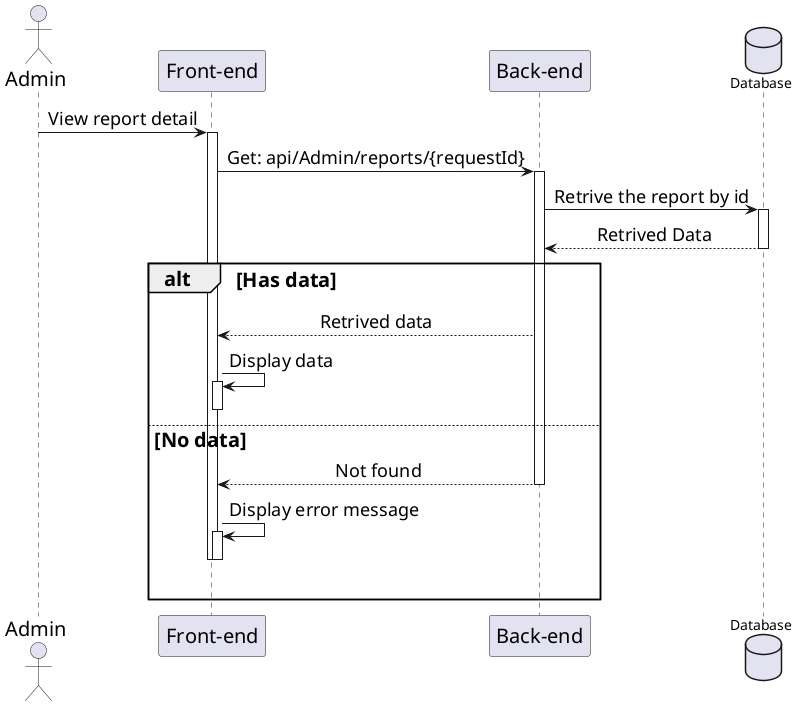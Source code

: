 @startuml ViewReportDetail
skinparam sequenceMessageAlign center
skinparam sequenceGroupFontSize 20
skinparam sequenceGroupHeaderFontSize 20
skinparam sequence {
    ParticipantFontSize 20
    ActorFontSize 20
    DatabaseFontSize 20
    ArrowFontSize 18
} 
actor Admin as user
participant "Front-end" as client
participant "Back-end" as server 
database "Database" as db

user -> client++ : View report detail
client -> server++ : Get: api/Admin/reports/{requestId}
server -> db++ : Retrive the report by id
db --> server : Retrived Data
deactivate

alt Has data
    server --> client : Retrived data
    client -> client++ : Display data
    deactivate

else No data
    server --> client : Not found
    deactivate
    client -> client++ : Display error message 
    deactivate
    deactivate
    |||
end 
@enduml
